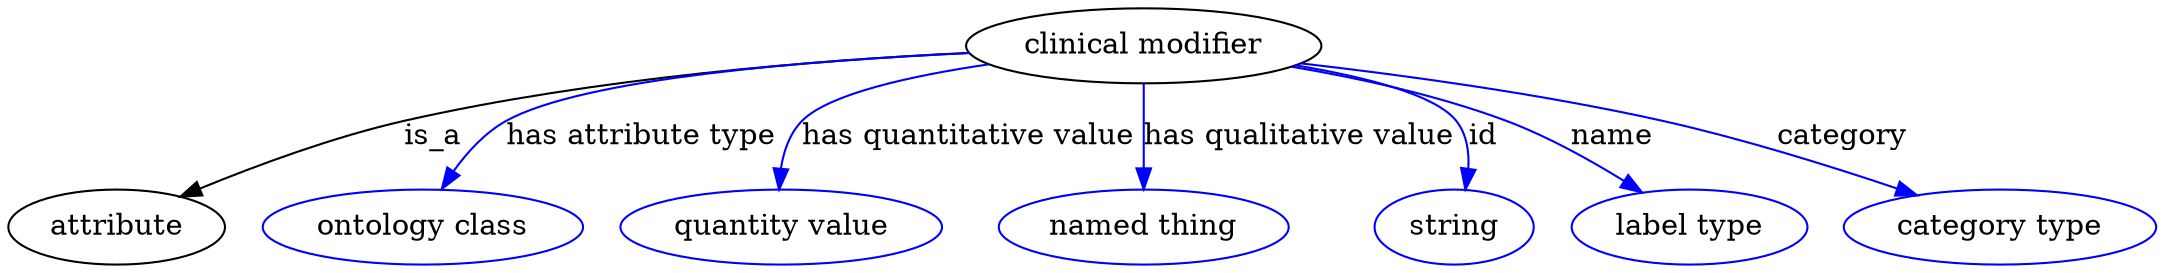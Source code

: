 digraph {
	graph [bb="0,0,832.79,123"];
	node [label="\N"];
	"clinical modifier"	[height=0.5,
		label="clinical modifier",
		pos="439.3,105",
		width=1.9318];
	attribute	[height=0.5,
		pos="40.296,18",
		width=1.1193];
	"clinical modifier" -> attribute	[label=is_a,
		lp="174.3,61.5",
		pos="e,66.486,31.981 372.01,100.37 315.54,96.156 233.15,87.293 163.3,69 132.78,61.009 99.748,47.276 75.604,36.221"];
	"has attribute type"	[color=blue,
		height=0.5,
		label="ontology class",
		pos="160.3,18",
		width=1.7151];
	"clinical modifier" -> "has attribute type"	[color=blue,
		label="has attribute type",
		lp="256.3,61.5",
		pos="e,172.03,35.718 373.99,98.697 316.36,93.183 237.29,83.336 209.3,69 197.46,62.941 186.8,52.932 178.46,43.455",
		style=solid];
	"has quantitative value"	[color=blue,
		height=0.5,
		label="quantity value",
		pos="301.3,18",
		width=1.6971];
	"clinical modifier" -> "has quantitative value"	[color=blue,
		label="has quantitative value",
		lp="375.8,61.5",
		pos="e,302.38,36.435 374.91,98.066 353.89,93.162 331.95,84.431 316.3,69 310.22,63.005 306.58,54.65 304.41,46.485",
		style=solid];
	"has qualitative value"	[color=blue,
		height=0.5,
		label="named thing",
		pos="439.3,18",
		width=1.5346];
	"clinical modifier" -> "has qualitative value"	[color=blue,
		label="has qualitative value",
		lp="495.3,61.5",
		pos="e,439.3,36.175 439.3,86.799 439.3,75.163 439.3,59.548 439.3,46.237",
		style=solid];
	id	[color=blue,
		height=0.5,
		label=string,
		pos="558.3,18",
		width=0.84854];
	"clinical modifier" -> id	[color=blue,
		label=id,
		lp="564.8,61.5",
		pos="e,560.62,36.112 502.93,97.505 521.42,92.486 539.93,83.828 552.3,69 557.51,62.743 559.73,54.418 560.43,46.358",
		style=solid];
	name	[color=blue,
		height=0.5,
		label="label type",
		pos="652.3,18",
		width=1.2638];
	"clinical modifier" -> name	[color=blue,
		label=name,
		lp="617.8,61.5",
		pos="e,632.44,34.243 494.15,93.913 519.21,88.27 548.89,80.098 574.3,69 591.75,61.375 609.75,50.105 624.05,40.194",
		style=solid];
	category	[color=blue,
		height=0.5,
		label="category type",
		pos="774.3,18",
		width=1.6249];
	"clinical modifier" -> category	[color=blue,
		label=category,
		lp="706.8,61.5",
		pos="e,741.32,32.885 500.12,96.064 539.6,90.224 591.95,81.181 637.3,69 669.64,60.312 705.13,47.255 731.88,36.663",
		style=solid];
}
